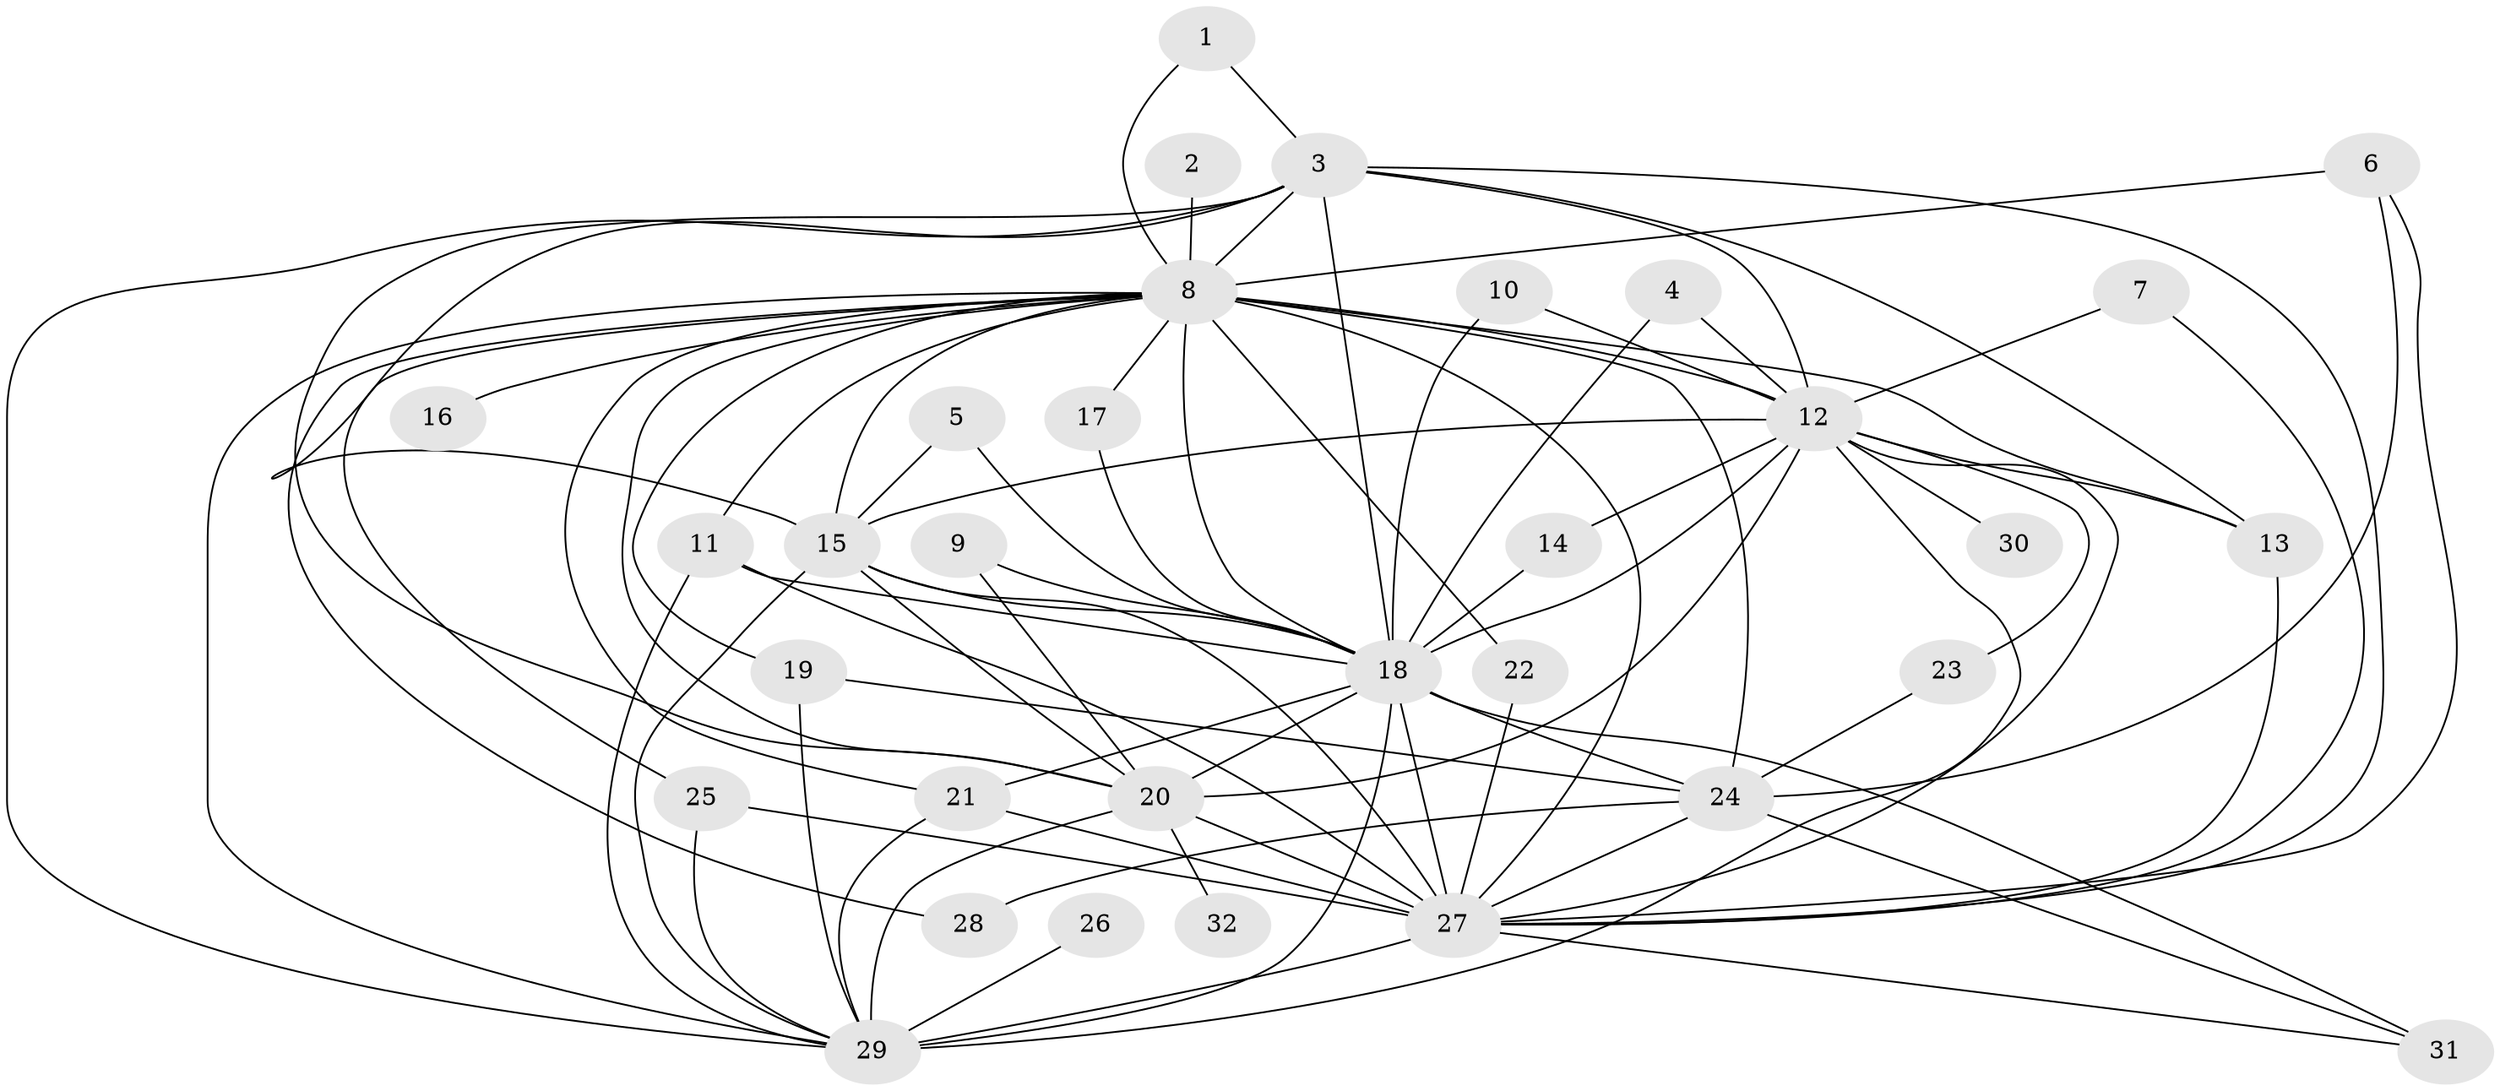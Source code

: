 // original degree distribution, {11: 0.015625, 22: 0.015625, 27: 0.015625, 13: 0.03125, 19: 0.015625, 15: 0.03125, 21: 0.015625, 16: 0.015625, 2: 0.5625, 5: 0.015625, 3: 0.234375, 8: 0.015625, 4: 0.015625}
// Generated by graph-tools (version 1.1) at 2025/49/03/09/25 03:49:39]
// undirected, 32 vertices, 82 edges
graph export_dot {
graph [start="1"]
  node [color=gray90,style=filled];
  1;
  2;
  3;
  4;
  5;
  6;
  7;
  8;
  9;
  10;
  11;
  12;
  13;
  14;
  15;
  16;
  17;
  18;
  19;
  20;
  21;
  22;
  23;
  24;
  25;
  26;
  27;
  28;
  29;
  30;
  31;
  32;
  1 -- 3 [weight=1.0];
  1 -- 8 [weight=1.0];
  2 -- 8 [weight=1.0];
  3 -- 8 [weight=2.0];
  3 -- 12 [weight=2.0];
  3 -- 13 [weight=1.0];
  3 -- 15 [weight=1.0];
  3 -- 18 [weight=2.0];
  3 -- 20 [weight=1.0];
  3 -- 27 [weight=1.0];
  3 -- 29 [weight=2.0];
  4 -- 12 [weight=1.0];
  4 -- 18 [weight=1.0];
  5 -- 15 [weight=1.0];
  5 -- 18 [weight=1.0];
  6 -- 8 [weight=1.0];
  6 -- 24 [weight=1.0];
  6 -- 27 [weight=1.0];
  7 -- 12 [weight=1.0];
  7 -- 27 [weight=1.0];
  8 -- 11 [weight=1.0];
  8 -- 12 [weight=2.0];
  8 -- 13 [weight=1.0];
  8 -- 15 [weight=2.0];
  8 -- 16 [weight=1.0];
  8 -- 17 [weight=1.0];
  8 -- 18 [weight=3.0];
  8 -- 19 [weight=1.0];
  8 -- 20 [weight=1.0];
  8 -- 21 [weight=1.0];
  8 -- 22 [weight=1.0];
  8 -- 24 [weight=2.0];
  8 -- 25 [weight=1.0];
  8 -- 27 [weight=1.0];
  8 -- 28 [weight=1.0];
  8 -- 29 [weight=1.0];
  9 -- 18 [weight=2.0];
  9 -- 20 [weight=1.0];
  10 -- 12 [weight=1.0];
  10 -- 18 [weight=1.0];
  11 -- 18 [weight=1.0];
  11 -- 27 [weight=1.0];
  11 -- 29 [weight=1.0];
  12 -- 13 [weight=1.0];
  12 -- 14 [weight=1.0];
  12 -- 15 [weight=2.0];
  12 -- 18 [weight=4.0];
  12 -- 20 [weight=3.0];
  12 -- 23 [weight=1.0];
  12 -- 27 [weight=2.0];
  12 -- 29 [weight=2.0];
  12 -- 30 [weight=1.0];
  13 -- 27 [weight=1.0];
  14 -- 18 [weight=1.0];
  15 -- 18 [weight=2.0];
  15 -- 20 [weight=1.0];
  15 -- 27 [weight=3.0];
  15 -- 29 [weight=1.0];
  17 -- 18 [weight=1.0];
  18 -- 20 [weight=2.0];
  18 -- 21 [weight=1.0];
  18 -- 24 [weight=1.0];
  18 -- 27 [weight=2.0];
  18 -- 29 [weight=3.0];
  18 -- 31 [weight=1.0];
  19 -- 24 [weight=1.0];
  19 -- 29 [weight=1.0];
  20 -- 27 [weight=2.0];
  20 -- 29 [weight=2.0];
  20 -- 32 [weight=1.0];
  21 -- 27 [weight=1.0];
  21 -- 29 [weight=1.0];
  22 -- 27 [weight=1.0];
  23 -- 24 [weight=1.0];
  24 -- 27 [weight=1.0];
  24 -- 28 [weight=1.0];
  24 -- 31 [weight=1.0];
  25 -- 27 [weight=1.0];
  25 -- 29 [weight=2.0];
  26 -- 29 [weight=2.0];
  27 -- 29 [weight=1.0];
  27 -- 31 [weight=1.0];
}
